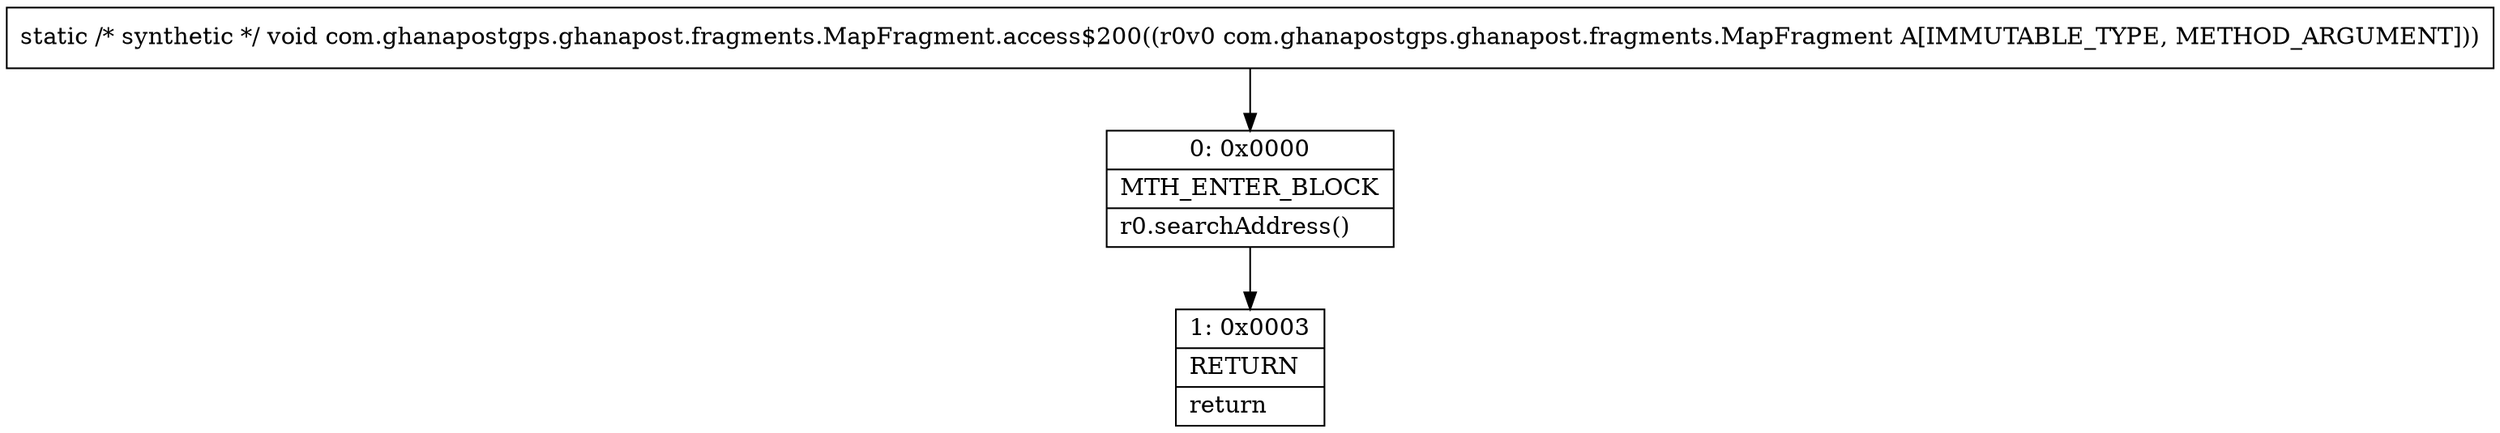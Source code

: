 digraph "CFG forcom.ghanapostgps.ghanapost.fragments.MapFragment.access$200(Lcom\/ghanapostgps\/ghanapost\/fragments\/MapFragment;)V" {
Node_0 [shape=record,label="{0\:\ 0x0000|MTH_ENTER_BLOCK\l|r0.searchAddress()\l}"];
Node_1 [shape=record,label="{1\:\ 0x0003|RETURN\l|return\l}"];
MethodNode[shape=record,label="{static \/* synthetic *\/ void com.ghanapostgps.ghanapost.fragments.MapFragment.access$200((r0v0 com.ghanapostgps.ghanapost.fragments.MapFragment A[IMMUTABLE_TYPE, METHOD_ARGUMENT])) }"];
MethodNode -> Node_0;
Node_0 -> Node_1;
}

